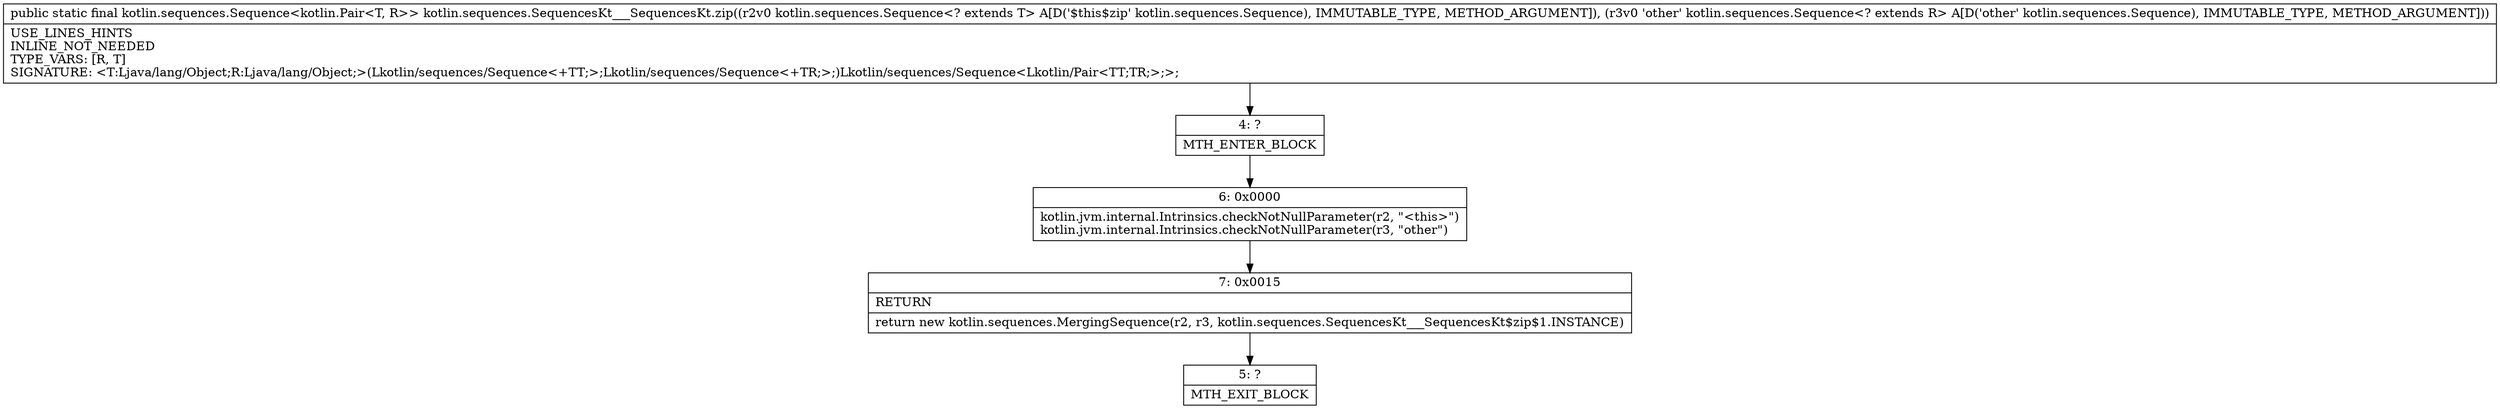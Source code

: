 digraph "CFG forkotlin.sequences.SequencesKt___SequencesKt.zip(Lkotlin\/sequences\/Sequence;Lkotlin\/sequences\/Sequence;)Lkotlin\/sequences\/Sequence;" {
Node_4 [shape=record,label="{4\:\ ?|MTH_ENTER_BLOCK\l}"];
Node_6 [shape=record,label="{6\:\ 0x0000|kotlin.jvm.internal.Intrinsics.checkNotNullParameter(r2, \"\<this\>\")\lkotlin.jvm.internal.Intrinsics.checkNotNullParameter(r3, \"other\")\l}"];
Node_7 [shape=record,label="{7\:\ 0x0015|RETURN\l|return new kotlin.sequences.MergingSequence(r2, r3, kotlin.sequences.SequencesKt___SequencesKt$zip$1.INSTANCE)\l}"];
Node_5 [shape=record,label="{5\:\ ?|MTH_EXIT_BLOCK\l}"];
MethodNode[shape=record,label="{public static final kotlin.sequences.Sequence\<kotlin.Pair\<T, R\>\> kotlin.sequences.SequencesKt___SequencesKt.zip((r2v0 kotlin.sequences.Sequence\<? extends T\> A[D('$this$zip' kotlin.sequences.Sequence), IMMUTABLE_TYPE, METHOD_ARGUMENT]), (r3v0 'other' kotlin.sequences.Sequence\<? extends R\> A[D('other' kotlin.sequences.Sequence), IMMUTABLE_TYPE, METHOD_ARGUMENT]))  | USE_LINES_HINTS\lINLINE_NOT_NEEDED\lTYPE_VARS: [R, T]\lSIGNATURE: \<T:Ljava\/lang\/Object;R:Ljava\/lang\/Object;\>(Lkotlin\/sequences\/Sequence\<+TT;\>;Lkotlin\/sequences\/Sequence\<+TR;\>;)Lkotlin\/sequences\/Sequence\<Lkotlin\/Pair\<TT;TR;\>;\>;\l}"];
MethodNode -> Node_4;Node_4 -> Node_6;
Node_6 -> Node_7;
Node_7 -> Node_5;
}

